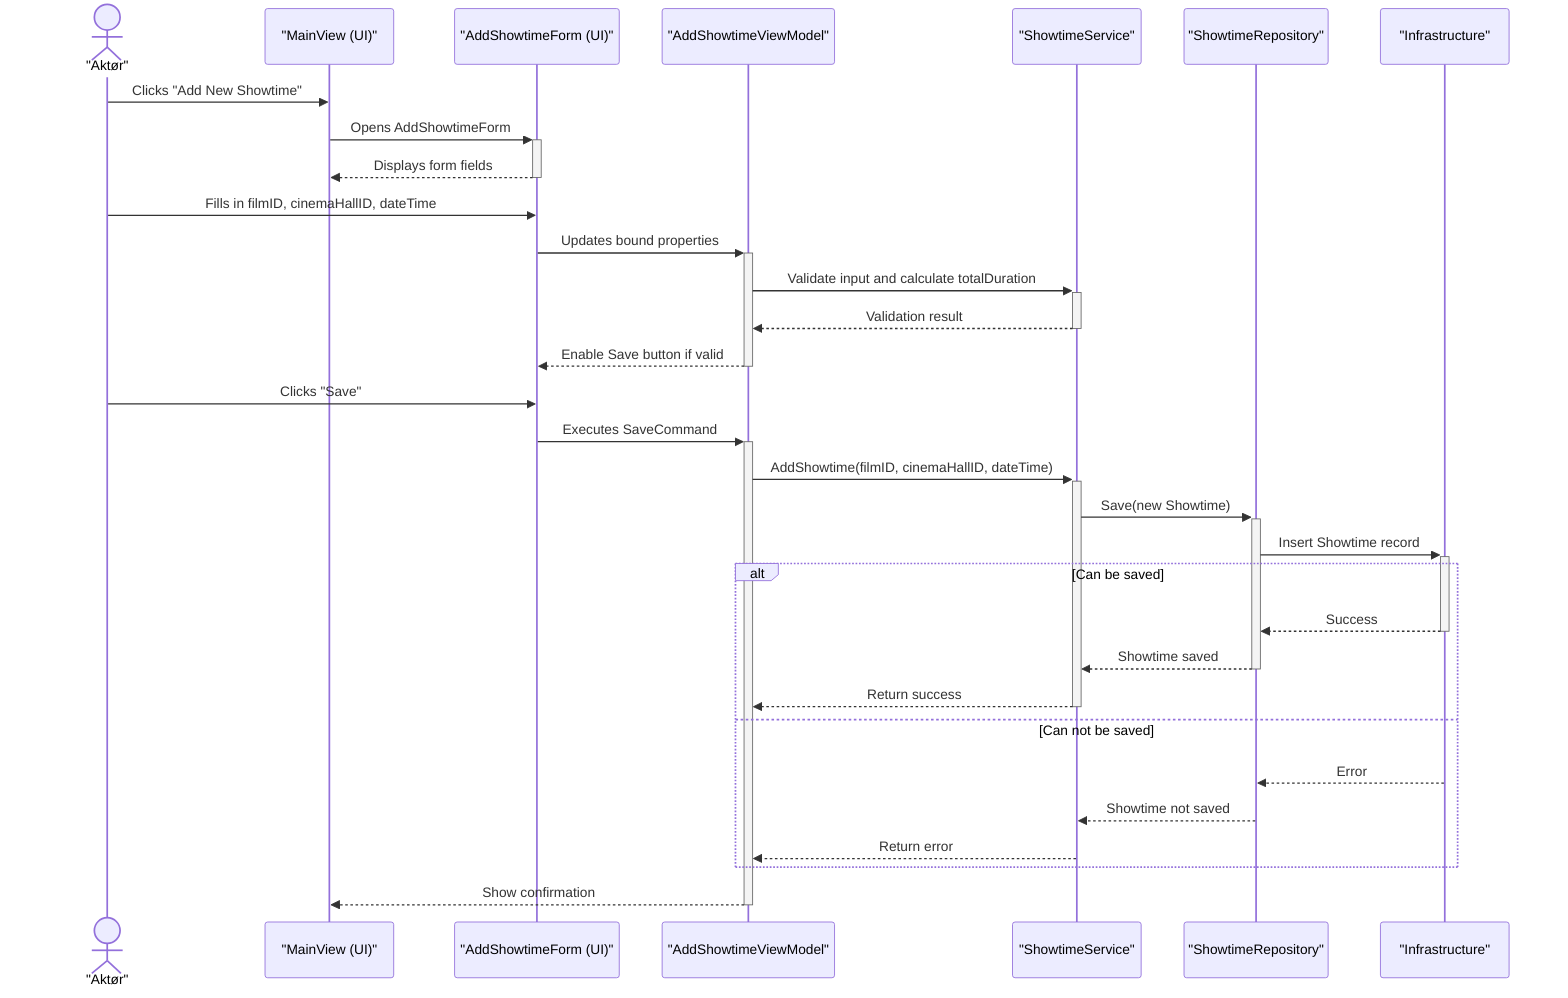 ﻿sequenceDiagram
    actor JensPeter as "Aktør"
    participant UI as "MainView (UI)"
    participant Form as "AddShowtimeForm (UI)"
    participant VM as "AddShowtimeViewModel"
    participant Service as "ShowtimeService"
    participant Repo as "ShowtimeRepository"
    participant DB as "Infrastructure"

    JensPeter->>UI: Clicks "Add New Showtime"
    UI->>+Form: Opens AddShowtimeForm
    Form-->>-UI: Displays form fields

    JensPeter->>Form: Fills in filmID, cinemaHallID, dateTime
    Form->>+VM: Updates bound properties

    VM->>+Service: Validate input and calculate totalDuration
    Service-->>-VM: Validation result
    VM-->>-Form: Enable Save button if valid

    JensPeter->>Form: Clicks "Save"
    Form->>+VM: Executes SaveCommand

    VM->>+Service: AddShowtime(filmID, cinemaHallID, dateTime)
    Service->>+Repo: Save(new Showtime)
    Repo->>+DB: Insert Showtime record
    alt Can be saved
    DB-->>-Repo: Success
    Repo-->>-Service: Showtime saved
    Service-->>-VM: Return success
    else Can not be saved
    DB-->>Repo: Error
    Repo-->>Service: Showtime not saved
    Service-->>VM: Return error
    end
    VM-->>-UI: Show confirmation